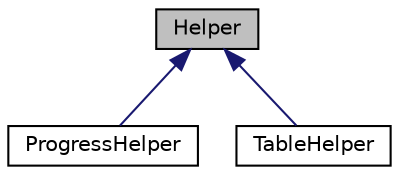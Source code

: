 digraph "Helper"
{
  edge [fontname="Helvetica",fontsize="10",labelfontname="Helvetica",labelfontsize="10"];
  node [fontname="Helvetica",fontsize="10",shape=record];
  Node1 [label="Helper",height=0.2,width=0.4,color="black", fillcolor="grey75", style="filled", fontcolor="black"];
  Node1 -> Node2 [dir="back",color="midnightblue",fontsize="10",style="solid",fontname="Helvetica"];
  Node2 [label="ProgressHelper",height=0.2,width=0.4,color="black", fillcolor="white", style="filled",URL="$class_cake_1_1_shell_1_1_helper_1_1_progress_helper.html"];
  Node1 -> Node3 [dir="back",color="midnightblue",fontsize="10",style="solid",fontname="Helvetica"];
  Node3 [label="TableHelper",height=0.2,width=0.4,color="black", fillcolor="white", style="filled",URL="$class_cake_1_1_shell_1_1_helper_1_1_table_helper.html"];
}
